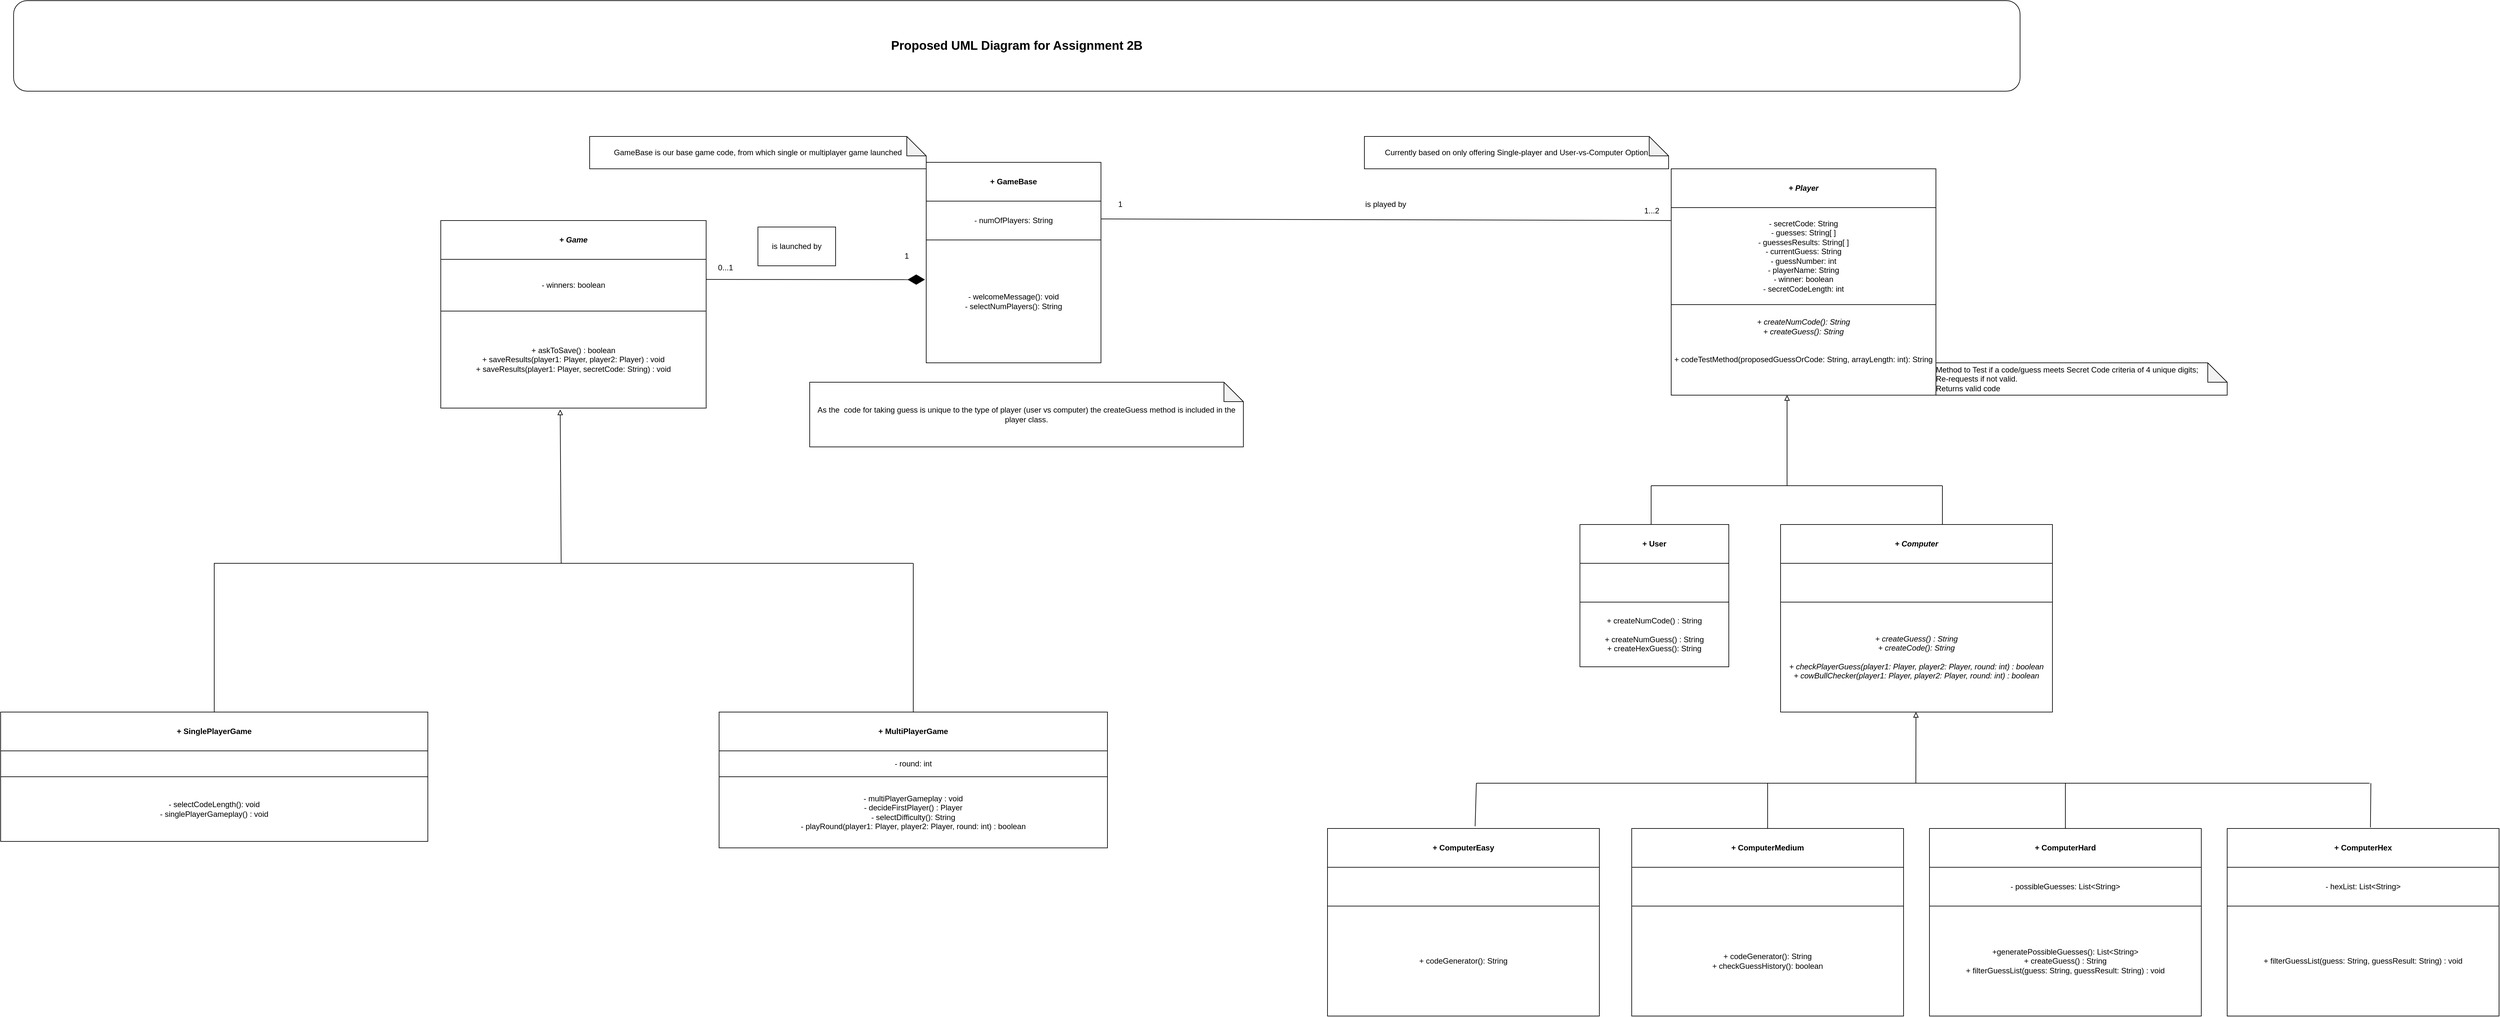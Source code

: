 <mxfile version="24.3.1" type="github">
  <diagram name="Page-1" id="k0b15O7BoX57XoeLq1dA">
    <mxGraphModel dx="2563" dy="1062" grid="1" gridSize="10" guides="1" tooltips="1" connect="1" arrows="1" fold="1" page="1" pageScale="1" pageWidth="827" pageHeight="1169" math="0" shadow="0">
      <root>
        <mxCell id="0" />
        <mxCell id="1" parent="0" />
        <mxCell id="XR4MavHLO2OCBJJE3bpX-2" value="&lt;i&gt;+ Player&lt;/i&gt;" style="rounded=0;whiteSpace=wrap;html=1;fontStyle=1" parent="1" vertex="1">
          <mxGeometry x="2701" y="440" width="409" height="60" as="geometry" />
        </mxCell>
        <mxCell id="XR4MavHLO2OCBJJE3bpX-3" value="&lt;div&gt;- secretCode: String&lt;/div&gt;&lt;div&gt;- guesses: String[ ]&lt;/div&gt;&lt;div&gt;- guessesResults: String[ ]&lt;/div&gt;&lt;div&gt;- currentGuess: String&lt;/div&gt;&lt;div&gt;- guessNumber: int&lt;/div&gt;&lt;div&gt;- playerName: String&lt;/div&gt;&lt;div&gt;- winner: boolean&lt;/div&gt;&lt;div&gt;- secretCodeLength: int&lt;/div&gt;" style="rounded=0;whiteSpace=wrap;html=1;" parent="1" vertex="1">
          <mxGeometry x="2701" y="500" width="409" height="150" as="geometry" />
        </mxCell>
        <mxCell id="XR4MavHLO2OCBJJE3bpX-4" value="&lt;div&gt;+ createNumCode(): String&lt;/div&gt;&lt;div&gt;+ createGuess(): String&lt;/div&gt;&lt;div&gt;&lt;br&gt;&lt;/div&gt;&lt;div&gt;&lt;span style=&quot;font-style: normal;&quot;&gt;&lt;br&gt;&lt;/span&gt;&lt;/div&gt;&lt;span style=&quot;font-style: normal;&quot;&gt;+ codeTestMethod(proposedGuessOrCode: String, arrayLength: int): String&lt;/span&gt;&lt;div&gt;&lt;span style=&quot;font-style: normal;&quot;&gt;&lt;br&gt;&lt;/span&gt;&lt;/div&gt;&lt;div&gt;&lt;br&gt;&lt;/div&gt;" style="rounded=0;whiteSpace=wrap;html=1;fontStyle=2" parent="1" vertex="1">
          <mxGeometry x="2701" y="650" width="409" height="140" as="geometry" />
        </mxCell>
        <mxCell id="XR4MavHLO2OCBJJE3bpX-5" value="" style="endArrow=none;html=1;rounded=0;" parent="1" edge="1">
          <mxGeometry width="50" height="50" relative="1" as="geometry">
            <mxPoint x="2670" y="990" as="sourcePoint" />
            <mxPoint x="2670" y="930" as="targetPoint" />
          </mxGeometry>
        </mxCell>
        <mxCell id="XR4MavHLO2OCBJJE3bpX-6" value="" style="endArrow=none;html=1;rounded=0;" parent="1" edge="1">
          <mxGeometry width="50" height="50" relative="1" as="geometry">
            <mxPoint x="2670" y="930" as="sourcePoint" />
            <mxPoint x="2920" y="930" as="targetPoint" />
          </mxGeometry>
        </mxCell>
        <mxCell id="XR4MavHLO2OCBJJE3bpX-7" value="" style="endArrow=none;html=1;rounded=0;" parent="1" edge="1">
          <mxGeometry width="50" height="50" relative="1" as="geometry">
            <mxPoint x="2920" y="930" as="sourcePoint" />
            <mxPoint x="3120" y="930" as="targetPoint" />
          </mxGeometry>
        </mxCell>
        <mxCell id="XR4MavHLO2OCBJJE3bpX-8" value="" style="endArrow=none;html=1;rounded=0;" parent="1" edge="1">
          <mxGeometry width="50" height="50" relative="1" as="geometry">
            <mxPoint x="3120" y="990" as="sourcePoint" />
            <mxPoint x="3120" y="930" as="targetPoint" />
          </mxGeometry>
        </mxCell>
        <mxCell id="XR4MavHLO2OCBJJE3bpX-9" value="" style="endArrow=block;html=1;rounded=0;endFill=0;entryX=0.431;entryY=1.025;entryDx=0;entryDy=0;entryPerimeter=0;" parent="1" edge="1">
          <mxGeometry width="50" height="50" relative="1" as="geometry">
            <mxPoint x="2880" y="930" as="sourcePoint" />
            <mxPoint x="2879.999" y="790" as="targetPoint" />
          </mxGeometry>
        </mxCell>
        <mxCell id="XR4MavHLO2OCBJJE3bpX-10" value="+ User" style="rounded=0;whiteSpace=wrap;html=1;fontStyle=1" parent="1" vertex="1">
          <mxGeometry x="2560" y="990" width="230" height="60" as="geometry" />
        </mxCell>
        <mxCell id="XR4MavHLO2OCBJJE3bpX-11" value="" style="rounded=0;whiteSpace=wrap;html=1;" parent="1" vertex="1">
          <mxGeometry x="2560" y="1050" width="230" height="60" as="geometry" />
        </mxCell>
        <mxCell id="XR4MavHLO2OCBJJE3bpX-12" value="&lt;div&gt;&lt;div style=&quot;font-size: 12.0px;&quot;&gt;+ createNumCode() : String&lt;/div&gt;&lt;div style=&quot;font-size: 12.0px;&quot;&gt;&lt;br&gt;&lt;/div&gt;&lt;div style=&quot;font-size: 12.0px;&quot;&gt;+ createNumGuess() : String&lt;/div&gt;&lt;/div&gt;&lt;div style=&quot;font-size: 12.0px;&quot;&gt;+ createHexGuess(): String&lt;/div&gt;" style="rounded=0;whiteSpace=wrap;html=1;" parent="1" vertex="1">
          <mxGeometry x="2560" y="1110" width="230" height="100" as="geometry" />
        </mxCell>
        <mxCell id="XR4MavHLO2OCBJJE3bpX-13" value="&lt;i&gt;+ Computer&lt;/i&gt;" style="rounded=0;whiteSpace=wrap;html=1;fontStyle=1" parent="1" vertex="1">
          <mxGeometry x="2870" y="990" width="420" height="60" as="geometry" />
        </mxCell>
        <mxCell id="XR4MavHLO2OCBJJE3bpX-14" value="" style="rounded=0;whiteSpace=wrap;html=1;" parent="1" vertex="1">
          <mxGeometry x="2870" y="1050" width="420" height="60" as="geometry" />
        </mxCell>
        <mxCell id="XR4MavHLO2OCBJJE3bpX-15" value="&lt;div&gt;&lt;span style=&quot;font-size: 12.0px;&quot;&gt;&lt;i&gt;+ createGuess() : String&lt;/i&gt;&lt;/span&gt;&lt;br&gt;&lt;/div&gt;&lt;div&gt;&lt;span style=&quot;font-size: 12.0px;&quot;&gt;&lt;i&gt;+ createCode(): String&lt;/i&gt;&lt;/span&gt;&lt;/div&gt;&lt;div&gt;&lt;span style=&quot;font-size: 12.0px;&quot;&gt;&lt;i&gt;&lt;br&gt;&lt;/i&gt;&lt;/span&gt;&lt;/div&gt;&lt;div&gt;&lt;div&gt;&lt;i&gt;+ checkPlayerGuess(player1: Player, player2: Player, round: int) : boolean&lt;br&gt;&lt;/i&gt;&lt;/div&gt;&lt;div&gt;&lt;i&gt;+ cowBullChecker&lt;span style=&quot;font-size: 12.0px;&quot;&gt;(player1: Player, player2: Player, round: int) : boolean&lt;/span&gt;&lt;/i&gt;&lt;/div&gt;&lt;/div&gt;" style="rounded=0;whiteSpace=wrap;html=1;" parent="1" vertex="1">
          <mxGeometry x="2870" y="1110" width="420" height="170" as="geometry" />
        </mxCell>
        <mxCell id="XR4MavHLO2OCBJJE3bpX-16" value="" style="endArrow=none;html=1;rounded=0;exitX=1;exitY=0.25;exitDx=0;exitDy=0;entryX=1;entryY=1;entryDx=0;entryDy=0;" parent="1" target="XR4MavHLO2OCBJJE3bpX-21" edge="1">
          <mxGeometry width="50" height="50" relative="1" as="geometry">
            <mxPoint x="1820" y="517.5" as="sourcePoint" />
            <mxPoint x="2860" y="518" as="targetPoint" />
          </mxGeometry>
        </mxCell>
        <mxCell id="XR4MavHLO2OCBJJE3bpX-17" value="+ GameBase" style="rounded=0;whiteSpace=wrap;html=1;fontStyle=1" parent="1" vertex="1">
          <mxGeometry x="1550" y="430" width="270" height="60" as="geometry" />
        </mxCell>
        <mxCell id="XR4MavHLO2OCBJJE3bpX-18" value="&lt;div&gt;- numOfPlayers: String&lt;/div&gt;" style="rounded=0;whiteSpace=wrap;html=1;" parent="1" vertex="1">
          <mxGeometry x="1550" y="490" width="270" height="60" as="geometry" />
        </mxCell>
        <mxCell id="XR4MavHLO2OCBJJE3bpX-19" value="&lt;div&gt;- welcomeMessage(): void&lt;/div&gt;&lt;div&gt;- selectNumPlayers(): String&lt;/div&gt;" style="rounded=0;whiteSpace=wrap;html=1;" parent="1" vertex="1">
          <mxGeometry x="1550" y="550" width="270" height="190" as="geometry" />
        </mxCell>
        <mxCell id="XR4MavHLO2OCBJJE3bpX-20" value="1" style="text;html=1;align=center;verticalAlign=middle;whiteSpace=wrap;rounded=0;" parent="1" vertex="1">
          <mxGeometry x="1820" y="480" width="60" height="30" as="geometry" />
        </mxCell>
        <mxCell id="XR4MavHLO2OCBJJE3bpX-21" value="1...2" style="text;html=1;align=center;verticalAlign=middle;whiteSpace=wrap;rounded=0;" parent="1" vertex="1">
          <mxGeometry x="2641" y="490" width="60" height="30" as="geometry" />
        </mxCell>
        <mxCell id="XR4MavHLO2OCBJJE3bpX-22" value="+ SinglePlayerGame" style="rounded=0;whiteSpace=wrap;html=1;fontStyle=1" parent="1" vertex="1">
          <mxGeometry x="120" y="1280" width="660" height="60" as="geometry" />
        </mxCell>
        <mxCell id="XR4MavHLO2OCBJJE3bpX-23" value="" style="rounded=0;whiteSpace=wrap;html=1;" parent="1" vertex="1">
          <mxGeometry x="120" y="1340" width="660" height="40" as="geometry" />
        </mxCell>
        <mxCell id="XR4MavHLO2OCBJJE3bpX-24" value="&lt;div&gt;&lt;span style=&quot;font-size: 12.0px;&quot;&gt;- selectCodeLength(): void&lt;/span&gt;&lt;br&gt;&lt;/div&gt;-&amp;nbsp;singlePlayerGameplay() : void" style="rounded=0;whiteSpace=wrap;html=1;" parent="1" vertex="1">
          <mxGeometry x="120" y="1380" width="660" height="100" as="geometry" />
        </mxCell>
        <mxCell id="XR4MavHLO2OCBJJE3bpX-25" value="+ MultiPlayerGame" style="rounded=0;whiteSpace=wrap;html=1;fontStyle=1" parent="1" vertex="1">
          <mxGeometry x="1230" y="1280" width="600" height="60" as="geometry" />
        </mxCell>
        <mxCell id="XR4MavHLO2OCBJJE3bpX-26" value="- round: int" style="rounded=0;whiteSpace=wrap;html=1;" parent="1" vertex="1">
          <mxGeometry x="1230" y="1340" width="600" height="40" as="geometry" />
        </mxCell>
        <mxCell id="XR4MavHLO2OCBJJE3bpX-27" value="" style="endArrow=diamondThin;endFill=1;endSize=24;html=1;rounded=0;entryX=-0.007;entryY=0.323;entryDx=0;entryDy=0;entryPerimeter=0;" parent="1" target="XR4MavHLO2OCBJJE3bpX-19" edge="1">
          <mxGeometry width="160" relative="1" as="geometry">
            <mxPoint x="1180" y="611" as="sourcePoint" />
            <mxPoint x="1540" y="611" as="targetPoint" />
          </mxGeometry>
        </mxCell>
        <mxCell id="XR4MavHLO2OCBJJE3bpX-28" value="1" style="text;html=1;align=center;verticalAlign=middle;whiteSpace=wrap;rounded=0;" parent="1" vertex="1">
          <mxGeometry x="1490" y="560" width="60" height="30" as="geometry" />
        </mxCell>
        <mxCell id="XR4MavHLO2OCBJJE3bpX-29" value="0...1" style="text;html=1;align=center;verticalAlign=middle;whiteSpace=wrap;rounded=0;" parent="1" vertex="1">
          <mxGeometry x="1210" y="580" width="60" height="25" as="geometry" />
        </mxCell>
        <mxCell id="XR4MavHLO2OCBJJE3bpX-30" value="&lt;div&gt;- multiPlayerGameplay : void&lt;/div&gt;&lt;div&gt;- decideFirstPlayer() : Player&lt;/div&gt;&lt;div&gt;- selectDifficulty(): String&lt;br&gt;&lt;/div&gt;&lt;div&gt;- playRound(player1: Player, player2: Player, round: int) : boolean&lt;/div&gt;" style="rounded=0;whiteSpace=wrap;html=1;" parent="1" vertex="1">
          <mxGeometry x="1230" y="1380" width="600" height="110" as="geometry" />
        </mxCell>
        <mxCell id="XR4MavHLO2OCBJJE3bpX-31" value="is played by" style="text;html=1;align=center;verticalAlign=middle;whiteSpace=wrap;rounded=0;" parent="1" vertex="1">
          <mxGeometry x="2210" y="480" width="100" height="30" as="geometry" />
        </mxCell>
        <mxCell id="XR4MavHLO2OCBJJE3bpX-32" value="As the &amp;nbsp;code for taking guess is unique to the type of player (user vs computer) the createGuess method is included in the player class." style="shape=note;whiteSpace=wrap;html=1;backgroundOutline=1;darkOpacity=0.05;" parent="1" vertex="1">
          <mxGeometry x="1370" y="770" width="670" height="100" as="geometry" />
        </mxCell>
        <mxCell id="XR4MavHLO2OCBJJE3bpX-33" value="&lt;span style=&quot;font-size: 12.0px; white-space: nowrap;&quot;&gt;Currently based on only offering Single-player and User-vs-Computer Option&lt;/span&gt;" style="shape=note;whiteSpace=wrap;html=1;backgroundOutline=1;darkOpacity=0.05;resizable=1;autosize=0;overflow=width;snapToPoint=0;" parent="1" vertex="1">
          <mxGeometry x="2227" y="390" width="470" height="50" as="geometry" />
        </mxCell>
        <mxCell id="XR4MavHLO2OCBJJE3bpX-34" value="&lt;span style=&quot;text-wrap-mode: nowrap;&quot;&gt;GameBase is our base game code, from which single or multiplayer game launched&lt;/span&gt;" style="shape=note;whiteSpace=wrap;html=1;backgroundOutline=1;darkOpacity=0.05;resizable=1;autosize=0;overflow=width;snapToPoint=0;" parent="1" vertex="1">
          <mxGeometry x="1030" y="390" width="520" height="50" as="geometry" />
        </mxCell>
        <mxCell id="XR4MavHLO2OCBJJE3bpX-35" value="" style="endArrow=block;html=1;rounded=0;endFill=0;entryX=0.45;entryY=1.015;entryDx=0;entryDy=0;entryPerimeter=0;" parent="1" target="XR4MavHLO2OCBJJE3bpX-42" edge="1">
          <mxGeometry width="50" height="50" relative="1" as="geometry">
            <mxPoint x="450" y="1280" as="sourcePoint" />
            <mxPoint x="986" y="820" as="targetPoint" />
            <Array as="points">
              <mxPoint x="450" y="1050" />
              <mxPoint x="986" y="1050" />
            </Array>
          </mxGeometry>
        </mxCell>
        <mxCell id="XR4MavHLO2OCBJJE3bpX-36" value="" style="endArrow=none;html=1;rounded=0;" parent="1" edge="1">
          <mxGeometry width="50" height="50" relative="1" as="geometry">
            <mxPoint x="980" y="1050" as="sourcePoint" />
            <mxPoint x="1530" y="1050" as="targetPoint" />
          </mxGeometry>
        </mxCell>
        <mxCell id="XR4MavHLO2OCBJJE3bpX-37" value="&lt;i&gt;+ Game&lt;/i&gt;" style="rounded=0;whiteSpace=wrap;html=1;fontStyle=1" parent="1" vertex="1">
          <mxGeometry x="800" y="520" width="410" height="60" as="geometry" />
        </mxCell>
        <mxCell id="XR4MavHLO2OCBJJE3bpX-38" value="" style="endArrow=none;html=1;rounded=0;exitX=0.5;exitY=0;exitDx=0;exitDy=0;" parent="1" source="XR4MavHLO2OCBJJE3bpX-25" edge="1">
          <mxGeometry width="50" height="50" relative="1" as="geometry">
            <mxPoint x="1530" y="1270" as="sourcePoint" />
            <mxPoint x="1530" y="1050" as="targetPoint" />
          </mxGeometry>
        </mxCell>
        <mxCell id="XR4MavHLO2OCBJJE3bpX-39" value="&lt;font style=&quot;font-size: 19px;&quot;&gt;&lt;b&gt;Proposed UML Diagram for Assignment 2B&lt;/b&gt;&lt;/font&gt;" style="rounded=1;whiteSpace=wrap;html=1;" parent="1" vertex="1">
          <mxGeometry x="140" y="180" width="3100" height="140" as="geometry" />
        </mxCell>
        <mxCell id="XR4MavHLO2OCBJJE3bpX-40" value="is launched by" style="rounded=0;whiteSpace=wrap;html=1;" parent="1" vertex="1">
          <mxGeometry x="1290" y="530" width="120" height="60" as="geometry" />
        </mxCell>
        <mxCell id="XR4MavHLO2OCBJJE3bpX-41" value="- winners: boolean" style="rounded=0;whiteSpace=wrap;html=1;" parent="1" vertex="1">
          <mxGeometry x="800" y="580" width="410" height="80" as="geometry" />
        </mxCell>
        <mxCell id="XR4MavHLO2OCBJJE3bpX-42" value="&lt;div&gt;&lt;span style=&quot;font-size: 12.0px;&quot;&gt;+ askToSave() : boolean&lt;/span&gt;&lt;br&gt;&lt;/div&gt;&lt;div&gt;&lt;span style=&quot;font-size: 12.0px;&quot;&gt;+ saveResults(player1: Player, player2: Player) : void&lt;/span&gt;&lt;/div&gt;&lt;div&gt;&lt;span style=&quot;font-size: 12.0px;&quot;&gt;+ saveResults(player1: Player, secretCode: String) : void&lt;/span&gt;&lt;/div&gt;" style="rounded=0;whiteSpace=wrap;html=1;" parent="1" vertex="1">
          <mxGeometry x="800" y="660" width="410" height="150" as="geometry" />
        </mxCell>
        <mxCell id="XR4MavHLO2OCBJJE3bpX-43" value="Method to Test if a code/guess meets Secret Code criteria of&amp;nbsp;&lt;span style=&quot;font-size: 12px;&quot;&gt;4 unique digits;&amp;nbsp;&lt;/span&gt;&lt;div&gt;&lt;span style=&quot;font-size: 12px;&quot;&gt;Re-requests if not valid.&lt;/span&gt;&lt;/div&gt;&lt;div&gt;&lt;span style=&quot;font-size: 12px;&quot;&gt;Returns valid code&amp;nbsp;&lt;/span&gt;&lt;/div&gt;" style="shape=note;whiteSpace=wrap;html=1;backgroundOutline=1;darkOpacity=0.05;resizable=1;autosize=0;overflow=width;snapToPoint=0;align=left;spacingLeft=0;spacing=2;" parent="1" vertex="1">
          <mxGeometry x="3110" y="740" width="450" height="50" as="geometry" />
        </mxCell>
        <mxCell id="02xlhmb3b4sPCXEWrW8h-1" value="+ ComputerHard" style="rounded=0;whiteSpace=wrap;html=1;fontStyle=1" vertex="1" parent="1">
          <mxGeometry x="3100" y="1460" width="420" height="60" as="geometry" />
        </mxCell>
        <mxCell id="02xlhmb3b4sPCXEWrW8h-2" value="- possibleGuesses: List&amp;lt;String&amp;gt;" style="rounded=0;whiteSpace=wrap;html=1;" vertex="1" parent="1">
          <mxGeometry x="3100" y="1520" width="420" height="60" as="geometry" />
        </mxCell>
        <mxCell id="02xlhmb3b4sPCXEWrW8h-4" value="+ ComputerMedium" style="rounded=0;whiteSpace=wrap;html=1;fontStyle=1" vertex="1" parent="1">
          <mxGeometry x="2640" y="1460" width="420" height="60" as="geometry" />
        </mxCell>
        <mxCell id="02xlhmb3b4sPCXEWrW8h-5" value="" style="rounded=0;whiteSpace=wrap;html=1;" vertex="1" parent="1">
          <mxGeometry x="2640" y="1520" width="420" height="60" as="geometry" />
        </mxCell>
        <mxCell id="02xlhmb3b4sPCXEWrW8h-6" value="&lt;div&gt;&lt;span style=&quot;font-size: 12.0px;&quot;&gt;+ codeGenerator(): String&lt;/span&gt;&lt;br&gt;&lt;/div&gt;&lt;div style=&quot;font-size: 12.0px;&quot;&gt;+ checkGuessHistory(): boolean&lt;/div&gt;" style="rounded=0;whiteSpace=wrap;html=1;" vertex="1" parent="1">
          <mxGeometry x="2640" y="1580" width="420" height="170" as="geometry" />
        </mxCell>
        <mxCell id="02xlhmb3b4sPCXEWrW8h-7" value="+ ComputerEasy" style="rounded=0;whiteSpace=wrap;html=1;fontStyle=1" vertex="1" parent="1">
          <mxGeometry x="2170" y="1460" width="420" height="60" as="geometry" />
        </mxCell>
        <mxCell id="02xlhmb3b4sPCXEWrW8h-8" value="" style="rounded=0;whiteSpace=wrap;html=1;" vertex="1" parent="1">
          <mxGeometry x="2170" y="1520" width="420" height="60" as="geometry" />
        </mxCell>
        <mxCell id="02xlhmb3b4sPCXEWrW8h-9" value="&lt;div&gt;&lt;span style=&quot;font-size: 12.0px;&quot;&gt;+ codeGenerator(): String&lt;/span&gt;&lt;br&gt;&lt;/div&gt;" style="rounded=0;whiteSpace=wrap;html=1;" vertex="1" parent="1">
          <mxGeometry x="2170" y="1580" width="420" height="170" as="geometry" />
        </mxCell>
        <mxCell id="02xlhmb3b4sPCXEWrW8h-10" value="&lt;div&gt;&lt;span style=&quot;font-size: 12.0px;&quot;&gt;+generatePossibleGuesses(): List&amp;lt;String&amp;gt;&lt;/span&gt;&lt;/div&gt;&lt;div&gt;&lt;span style=&quot;font-size: 12.0px;&quot;&gt;+ createGuess() : String&lt;/span&gt;&lt;br&gt;&lt;/div&gt;&lt;div style=&quot;font-size: 12.0px;&quot;&gt;&lt;span style=&quot;font-size: 12.0px;&quot;&gt;+ filterGuessList(guess: String, guessResult: String) : void&lt;/span&gt;&lt;/div&gt;" style="rounded=0;whiteSpace=wrap;html=1;" vertex="1" parent="1">
          <mxGeometry x="3100" y="1580" width="420" height="170" as="geometry" />
        </mxCell>
        <mxCell id="02xlhmb3b4sPCXEWrW8h-11" value="+ ComputerHex" style="rounded=0;whiteSpace=wrap;html=1;fontStyle=1" vertex="1" parent="1">
          <mxGeometry x="3560" y="1460" width="420" height="60" as="geometry" />
        </mxCell>
        <mxCell id="02xlhmb3b4sPCXEWrW8h-12" value="&lt;div&gt;- hexList: List&amp;lt;String&amp;gt;&lt;/div&gt;" style="rounded=0;whiteSpace=wrap;html=1;" vertex="1" parent="1">
          <mxGeometry x="3560" y="1520" width="420" height="60" as="geometry" />
        </mxCell>
        <mxCell id="02xlhmb3b4sPCXEWrW8h-13" value="&lt;div&gt;&lt;span style=&quot;font-size: 12.0px;&quot;&gt;+ filterGuessList(guess: String, guessResult: String) : void&lt;/span&gt;&lt;br&gt;&lt;/div&gt;" style="rounded=0;whiteSpace=wrap;html=1;" vertex="1" parent="1">
          <mxGeometry x="3560" y="1580" width="420" height="170" as="geometry" />
        </mxCell>
        <mxCell id="02xlhmb3b4sPCXEWrW8h-14" value="" style="endArrow=block;html=1;rounded=0;endFill=0;entryX=0.431;entryY=1.025;entryDx=0;entryDy=0;entryPerimeter=0;" edge="1" parent="1">
          <mxGeometry width="50" height="50" relative="1" as="geometry">
            <mxPoint x="3079" y="1390" as="sourcePoint" />
            <mxPoint x="3079.169" y="1280" as="targetPoint" />
          </mxGeometry>
        </mxCell>
        <mxCell id="02xlhmb3b4sPCXEWrW8h-18" value="" style="endArrow=none;html=1;rounded=0;" edge="1" parent="1">
          <mxGeometry width="50" height="50" relative="1" as="geometry">
            <mxPoint x="2400" y="1390" as="sourcePoint" />
            <mxPoint x="3780" y="1390" as="targetPoint" />
          </mxGeometry>
        </mxCell>
        <mxCell id="02xlhmb3b4sPCXEWrW8h-20" value="" style="endArrow=none;html=1;rounded=0;exitX=0.543;exitY=-0.056;exitDx=0;exitDy=0;exitPerimeter=0;" edge="1" parent="1" source="02xlhmb3b4sPCXEWrW8h-7">
          <mxGeometry width="50" height="50" relative="1" as="geometry">
            <mxPoint x="2400" y="1450" as="sourcePoint" />
            <mxPoint x="2400" y="1390" as="targetPoint" />
          </mxGeometry>
        </mxCell>
        <mxCell id="02xlhmb3b4sPCXEWrW8h-21" value="" style="endArrow=none;html=1;rounded=0;exitX=0.5;exitY=0;exitDx=0;exitDy=0;" edge="1" parent="1" source="02xlhmb3b4sPCXEWrW8h-4">
          <mxGeometry width="50" height="50" relative="1" as="geometry">
            <mxPoint x="2870" y="1460" as="sourcePoint" />
            <mxPoint x="2850" y="1390" as="targetPoint" />
          </mxGeometry>
        </mxCell>
        <mxCell id="02xlhmb3b4sPCXEWrW8h-22" value="" style="endArrow=none;html=1;rounded=0;exitX=0.5;exitY=0;exitDx=0;exitDy=0;" edge="1" parent="1" source="02xlhmb3b4sPCXEWrW8h-1">
          <mxGeometry width="50" height="50" relative="1" as="geometry">
            <mxPoint x="3306" y="1460" as="sourcePoint" />
            <mxPoint x="3310" y="1390" as="targetPoint" />
          </mxGeometry>
        </mxCell>
        <mxCell id="02xlhmb3b4sPCXEWrW8h-23" value="" style="endArrow=none;html=1;rounded=0;exitX=0.527;exitY=-0.028;exitDx=0;exitDy=0;exitPerimeter=0;" edge="1" parent="1" source="02xlhmb3b4sPCXEWrW8h-11">
          <mxGeometry width="50" height="50" relative="1" as="geometry">
            <mxPoint x="3790" y="1470" as="sourcePoint" />
            <mxPoint x="3782" y="1390" as="targetPoint" />
          </mxGeometry>
        </mxCell>
      </root>
    </mxGraphModel>
  </diagram>
</mxfile>
